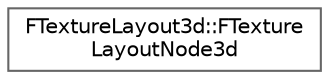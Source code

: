 digraph "Graphical Class Hierarchy"
{
 // INTERACTIVE_SVG=YES
 // LATEX_PDF_SIZE
  bgcolor="transparent";
  edge [fontname=Helvetica,fontsize=10,labelfontname=Helvetica,labelfontsize=10];
  node [fontname=Helvetica,fontsize=10,shape=box,height=0.2,width=0.4];
  rankdir="LR";
  Node0 [id="Node000000",label="FTextureLayout3d::FTexture\lLayoutNode3d",height=0.2,width=0.4,color="grey40", fillcolor="white", style="filled",URL="$de/d40/structFTextureLayout3d_1_1FTextureLayoutNode3d.html",tooltip=" "];
}
